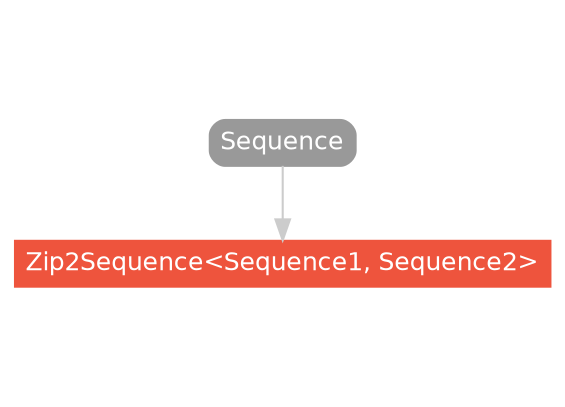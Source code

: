 strict digraph "Zip2Sequence<Sequence1, Sequence2> - Type Hierarchy - SwiftDoc.org" {
    pad="0.1,0.8"
    node [shape=box, style="filled,rounded", color="#999999", fillcolor="#999999", fontcolor=white, fontname=Helvetica, fontnames="Helvetica,sansserif", fontsize=12, margin="0.07,0.05", height="0.3"]
    edge [color="#cccccc"]
    "Sequence" [URL="/protocol/Sequence/hierarchy/"]
    "Zip2Sequence<Sequence1, Sequence2>" [URL="/type/Zip2Sequence/", style="filled", fillcolor="#ee543d", color="#ee543d"]    "Sequence" -> "Zip2Sequence<Sequence1, Sequence2>"
    subgraph Types {
        rank = max; "Zip2Sequence<Sequence1, Sequence2>";
    }
}